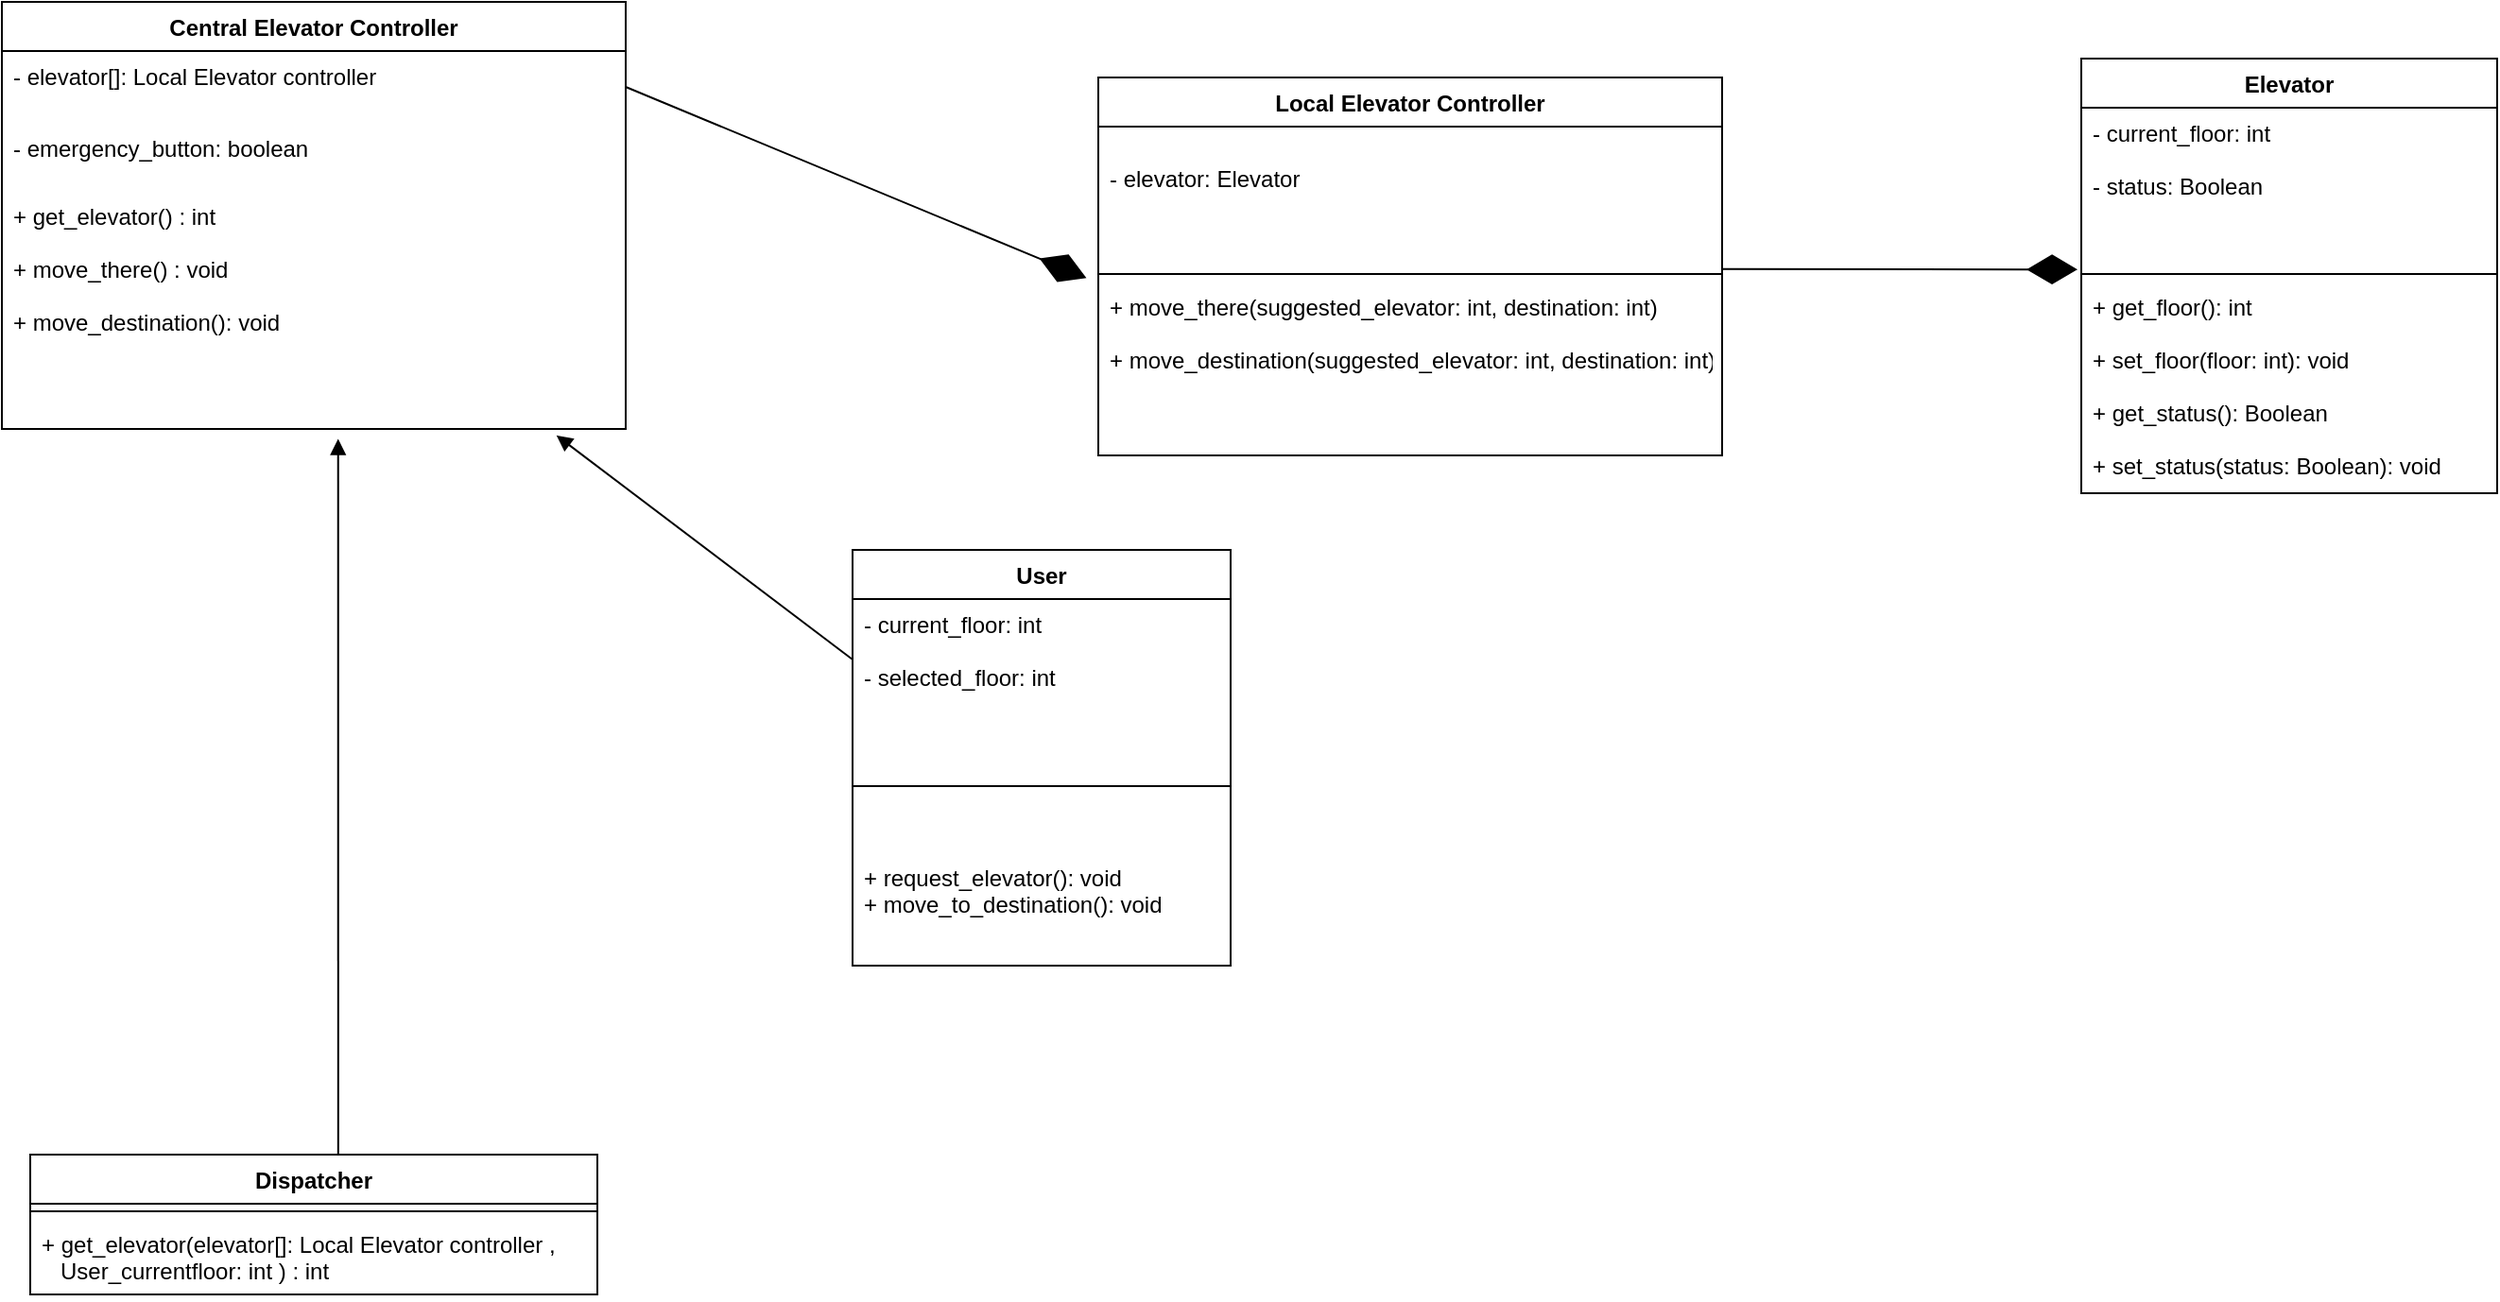 <mxfile version="16.5.6" type="device"><diagram id="z1635V4MH4YIO12XQ7UO" name="Page-1"><mxGraphModel dx="868" dy="450" grid="1" gridSize="10" guides="1" tooltips="1" connect="1" arrows="1" fold="1" page="1" pageScale="1" pageWidth="827" pageHeight="1169" math="0" shadow="0"><root><mxCell id="0"/><mxCell id="1" parent="0"/><mxCell id="0nxMk4R6tRZNBAet0yP1-1" value="Central Elevator Controller" style="swimlane;fontStyle=1;align=center;verticalAlign=top;childLayout=stackLayout;horizontal=1;startSize=26;horizontalStack=0;resizeParent=1;resizeParentMax=0;resizeLast=0;collapsible=1;marginBottom=0;" parent="1" vertex="1"><mxGeometry x="150" y="40" width="330" height="226" as="geometry"/></mxCell><mxCell id="0nxMk4R6tRZNBAet0yP1-19" value="- elevator[]: Local Elevator controller" style="text;strokeColor=none;fillColor=none;align=left;verticalAlign=top;spacingLeft=4;spacingRight=4;overflow=hidden;rotatable=0;points=[[0,0.5],[1,0.5]];portConstraint=eastwest;" parent="0nxMk4R6tRZNBAet0yP1-1" vertex="1"><mxGeometry y="26" width="330" height="38" as="geometry"/></mxCell><mxCell id="0nxMk4R6tRZNBAet0yP1-20" value="- emergency_button: boolean" style="text;strokeColor=none;fillColor=none;align=left;verticalAlign=top;spacingLeft=4;spacingRight=4;overflow=hidden;rotatable=0;points=[[0,0.5],[1,0.5]];portConstraint=eastwest;" parent="0nxMk4R6tRZNBAet0yP1-1" vertex="1"><mxGeometry y="64" width="330" height="36" as="geometry"/></mxCell><mxCell id="0nxMk4R6tRZNBAet0yP1-23" value="+ get_elevator() : int&#10;&#10;+ move_there() : void&#10;&#10;+ move_destination(): void&#10;" style="text;strokeColor=none;fillColor=none;align=left;verticalAlign=top;spacingLeft=4;spacingRight=4;overflow=hidden;rotatable=0;points=[[0,0.5],[1,0.5]];portConstraint=eastwest;" parent="0nxMk4R6tRZNBAet0yP1-1" vertex="1"><mxGeometry y="100" width="330" height="126" as="geometry"/></mxCell><mxCell id="0nxMk4R6tRZNBAet0yP1-5" value="Local Elevator Controller" style="swimlane;fontStyle=1;align=center;verticalAlign=top;childLayout=stackLayout;horizontal=1;startSize=26;horizontalStack=0;resizeParent=1;resizeParentMax=0;resizeLast=0;collapsible=1;marginBottom=0;" parent="1" vertex="1"><mxGeometry x="730" y="80" width="330" height="200" as="geometry"/></mxCell><mxCell id="0nxMk4R6tRZNBAet0yP1-6" value="&#10;- elevator: Elevator" style="text;strokeColor=none;fillColor=none;align=left;verticalAlign=top;spacingLeft=4;spacingRight=4;overflow=hidden;rotatable=0;points=[[0,0.5],[1,0.5]];portConstraint=eastwest;" parent="0nxMk4R6tRZNBAet0yP1-5" vertex="1"><mxGeometry y="26" width="330" height="74" as="geometry"/></mxCell><mxCell id="0nxMk4R6tRZNBAet0yP1-7" value="" style="line;strokeWidth=1;fillColor=none;align=left;verticalAlign=middle;spacingTop=-1;spacingLeft=3;spacingRight=3;rotatable=0;labelPosition=right;points=[];portConstraint=eastwest;" parent="0nxMk4R6tRZNBAet0yP1-5" vertex="1"><mxGeometry y="100" width="330" height="8" as="geometry"/></mxCell><mxCell id="0nxMk4R6tRZNBAet0yP1-8" value="+ move_there(suggested_elevator: int, destination: int)&#10;&#10;+ move_destination(suggested_elevator: int, destination: int)" style="text;strokeColor=none;fillColor=none;align=left;verticalAlign=top;spacingLeft=4;spacingRight=4;overflow=hidden;rotatable=0;points=[[0,0.5],[1,0.5]];portConstraint=eastwest;" parent="0nxMk4R6tRZNBAet0yP1-5" vertex="1"><mxGeometry y="108" width="330" height="92" as="geometry"/></mxCell><mxCell id="0nxMk4R6tRZNBAet0yP1-9" value="Dispatcher" style="swimlane;fontStyle=1;align=center;verticalAlign=top;childLayout=stackLayout;horizontal=1;startSize=26;horizontalStack=0;resizeParent=1;resizeParentMax=0;resizeLast=0;collapsible=1;marginBottom=0;" parent="1" vertex="1"><mxGeometry x="165" y="650" width="300" height="74" as="geometry"/></mxCell><mxCell id="0nxMk4R6tRZNBAet0yP1-11" value="" style="line;strokeWidth=1;fillColor=none;align=left;verticalAlign=middle;spacingTop=-1;spacingLeft=3;spacingRight=3;rotatable=0;labelPosition=right;points=[];portConstraint=eastwest;" parent="0nxMk4R6tRZNBAet0yP1-9" vertex="1"><mxGeometry y="26" width="300" height="8" as="geometry"/></mxCell><mxCell id="0nxMk4R6tRZNBAet0yP1-12" value="+ get_elevator(elevator[]: Local Elevator controller ,&#10;   User_currentfloor: int ) : int&#10;" style="text;strokeColor=none;fillColor=none;align=left;verticalAlign=top;spacingLeft=4;spacingRight=4;overflow=hidden;rotatable=0;points=[[0,0.5],[1,0.5]];portConstraint=eastwest;" parent="0nxMk4R6tRZNBAet0yP1-9" vertex="1"><mxGeometry y="34" width="300" height="40" as="geometry"/></mxCell><mxCell id="0nxMk4R6tRZNBAet0yP1-13" value="Elevator" style="swimlane;fontStyle=1;align=center;verticalAlign=top;childLayout=stackLayout;horizontal=1;startSize=26;horizontalStack=0;resizeParent=1;resizeParentMax=0;resizeLast=0;collapsible=1;marginBottom=0;" parent="1" vertex="1"><mxGeometry x="1250" y="70" width="220" height="230" as="geometry"/></mxCell><mxCell id="0nxMk4R6tRZNBAet0yP1-14" value="- current_floor: int&#10;&#10;- status: Boolean&#10;" style="text;strokeColor=none;fillColor=none;align=left;verticalAlign=top;spacingLeft=4;spacingRight=4;overflow=hidden;rotatable=0;points=[[0,0.5],[1,0.5]];portConstraint=eastwest;" parent="0nxMk4R6tRZNBAet0yP1-13" vertex="1"><mxGeometry y="26" width="220" height="84" as="geometry"/></mxCell><mxCell id="0nxMk4R6tRZNBAet0yP1-15" value="" style="line;strokeWidth=1;fillColor=none;align=left;verticalAlign=middle;spacingTop=-1;spacingLeft=3;spacingRight=3;rotatable=0;labelPosition=right;points=[];portConstraint=eastwest;" parent="0nxMk4R6tRZNBAet0yP1-13" vertex="1"><mxGeometry y="110" width="220" height="8" as="geometry"/></mxCell><mxCell id="0nxMk4R6tRZNBAet0yP1-16" value="+ get_floor(): int&#10;&#10;+ set_floor(floor: int): void&#10;&#10;+ get_status(): Boolean&#10;&#10;+ set_status(status: Boolean): void" style="text;strokeColor=none;fillColor=none;align=left;verticalAlign=top;spacingLeft=4;spacingRight=4;overflow=hidden;rotatable=0;points=[[0,0.5],[1,0.5]];portConstraint=eastwest;" parent="0nxMk4R6tRZNBAet0yP1-13" vertex="1"><mxGeometry y="118" width="220" height="112" as="geometry"/></mxCell><mxCell id="0nxMk4R6tRZNBAet0yP1-22" value="" style="html=1;verticalAlign=bottom;endArrow=block;rounded=0;exitX=0.543;exitY=0;exitDx=0;exitDy=0;exitPerimeter=0;entryX=0.539;entryY=1.042;entryDx=0;entryDy=0;entryPerimeter=0;" parent="1" source="0nxMk4R6tRZNBAet0yP1-9" target="0nxMk4R6tRZNBAet0yP1-23" edge="1"><mxGeometry width="80" relative="1" as="geometry"><mxPoint x="350" y="320" as="sourcePoint"/><mxPoint x="180" y="460" as="targetPoint"/></mxGeometry></mxCell><mxCell id="0nxMk4R6tRZNBAet0yP1-24" value="User" style="swimlane;fontStyle=1;align=center;verticalAlign=top;childLayout=stackLayout;horizontal=1;startSize=26;horizontalStack=0;resizeParent=1;resizeParentMax=0;resizeLast=0;collapsible=1;marginBottom=0;" parent="1" vertex="1"><mxGeometry x="600" y="330" width="200" height="220" as="geometry"/></mxCell><mxCell id="0nxMk4R6tRZNBAet0yP1-25" value="- current_floor: int&#10;&#10;- selected_floor: int&#10;" style="text;strokeColor=none;fillColor=none;align=left;verticalAlign=top;spacingLeft=4;spacingRight=4;overflow=hidden;rotatable=0;points=[[0,0.5],[1,0.5]];portConstraint=eastwest;" parent="0nxMk4R6tRZNBAet0yP1-24" vertex="1"><mxGeometry y="26" width="200" height="64" as="geometry"/></mxCell><mxCell id="0nxMk4R6tRZNBAet0yP1-26" value="" style="line;strokeWidth=1;fillColor=none;align=left;verticalAlign=middle;spacingTop=-1;spacingLeft=3;spacingRight=3;rotatable=0;labelPosition=right;points=[];portConstraint=eastwest;" parent="0nxMk4R6tRZNBAet0yP1-24" vertex="1"><mxGeometry y="90" width="200" height="70" as="geometry"/></mxCell><mxCell id="0nxMk4R6tRZNBAet0yP1-27" value="+ request_elevator(): void&#10;+ move_to_destination(): void" style="text;strokeColor=none;fillColor=none;align=left;verticalAlign=top;spacingLeft=4;spacingRight=4;overflow=hidden;rotatable=0;points=[[0,0.5],[1,0.5]];portConstraint=eastwest;" parent="0nxMk4R6tRZNBAet0yP1-24" vertex="1"><mxGeometry y="160" width="200" height="60" as="geometry"/></mxCell><mxCell id="0nxMk4R6tRZNBAet0yP1-29" value="" style="endArrow=diamondThin;endFill=1;endSize=24;html=1;rounded=0;entryX=-0.019;entryY=1.083;entryDx=0;entryDy=0;entryPerimeter=0;exitX=1;exitY=0.5;exitDx=0;exitDy=0;" parent="1" source="0nxMk4R6tRZNBAet0yP1-19" target="0nxMk4R6tRZNBAet0yP1-6" edge="1"><mxGeometry width="160" relative="1" as="geometry"><mxPoint x="390" y="190" as="sourcePoint"/><mxPoint x="550" y="190" as="targetPoint"/></mxGeometry></mxCell><mxCell id="0nxMk4R6tRZNBAet0yP1-30" value="" style="endArrow=diamondThin;endFill=1;endSize=24;html=1;rounded=0;entryX=-0.009;entryY=1.019;entryDx=0;entryDy=0;entryPerimeter=0;exitX=1;exitY=1.019;exitDx=0;exitDy=0;exitPerimeter=0;" parent="1" source="0nxMk4R6tRZNBAet0yP1-6" target="0nxMk4R6tRZNBAet0yP1-14" edge="1"><mxGeometry width="160" relative="1" as="geometry"><mxPoint x="560" y="190" as="sourcePoint"/><mxPoint x="720" y="190" as="targetPoint"/></mxGeometry></mxCell><mxCell id="0nxMk4R6tRZNBAet0yP1-31" value="" style="html=1;verticalAlign=bottom;endArrow=block;rounded=0;exitX=0;exitY=0.5;exitDx=0;exitDy=0;entryX=0.889;entryY=1.027;entryDx=0;entryDy=0;entryPerimeter=0;" parent="1" source="0nxMk4R6tRZNBAet0yP1-25" target="0nxMk4R6tRZNBAet0yP1-23" edge="1"><mxGeometry width="80" relative="1" as="geometry"><mxPoint x="337.9" y="660" as="sourcePoint"/><mxPoint x="337.87" y="335.292" as="targetPoint"/></mxGeometry></mxCell></root></mxGraphModel></diagram></mxfile>